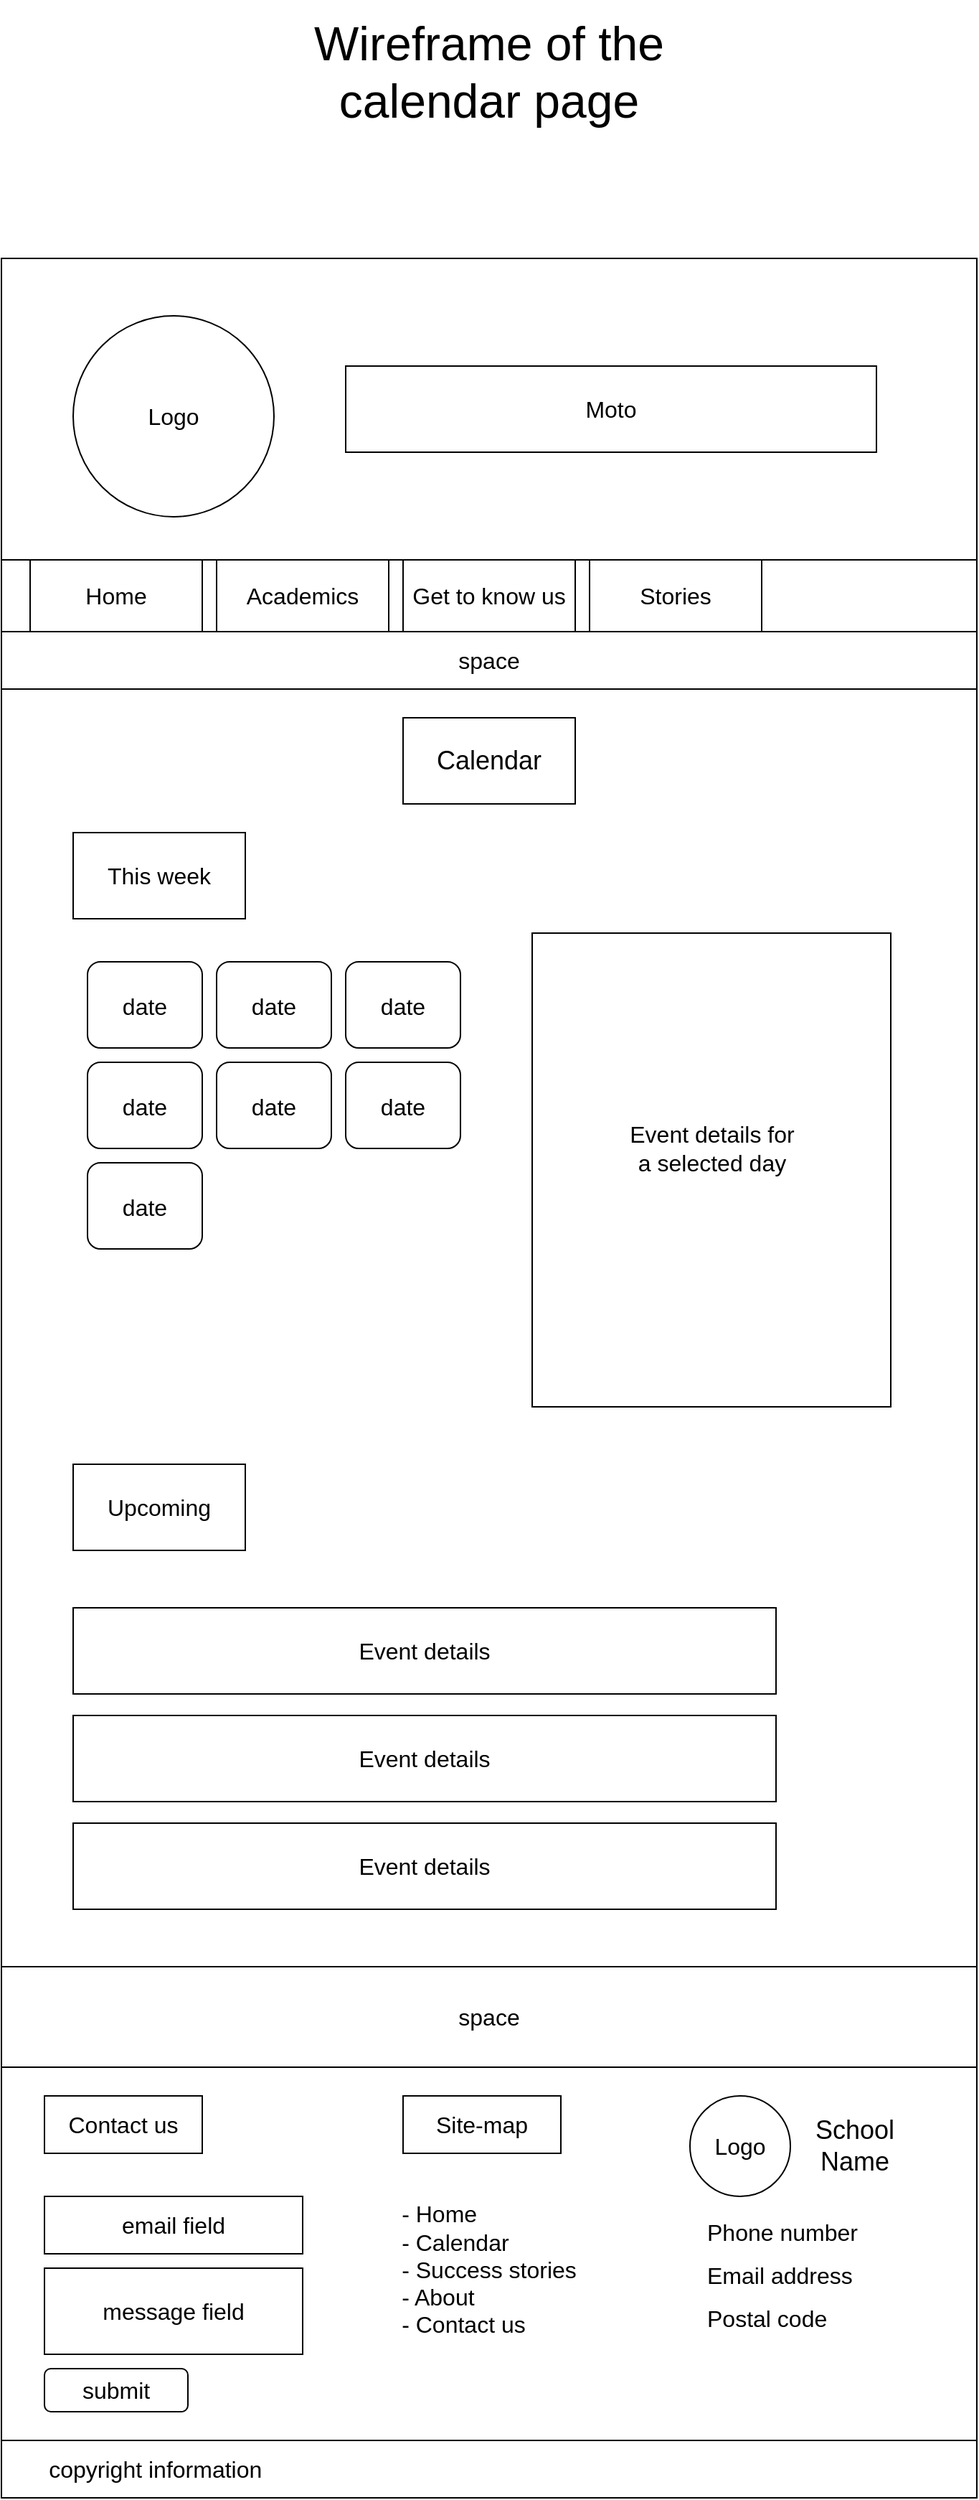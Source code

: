 <mxfile version="20.6.1" type="github">
  <diagram id="zjbsmMx9dNUYekVJXI4S" name="Page-1">
    <mxGraphModel dx="68" dy="993" grid="1" gridSize="10" guides="1" tooltips="1" connect="1" arrows="1" fold="1" page="0" pageScale="1" pageWidth="850" pageHeight="1100" math="0" shadow="0">
      <root>
        <mxCell id="0" />
        <mxCell id="1" parent="0" />
        <mxCell id="_Qzaa5entBogjLJZciO9-70" value="&lt;font style=&quot;font-size: 33px;&quot;&gt;Wireframe of the calendar page&lt;/font&gt;" style="text;html=1;strokeColor=none;fillColor=none;align=center;verticalAlign=middle;whiteSpace=wrap;rounded=0;fontSize=16;" parent="1" vertex="1">
          <mxGeometry x="1140" y="-60" width="320" height="100" as="geometry" />
        </mxCell>
        <mxCell id="j1M_ww33Xoy92D7wLLYM-1" value="" style="rounded=0;whiteSpace=wrap;html=1;" parent="1" vertex="1">
          <mxGeometry x="960" y="120" width="680" height="210" as="geometry" />
        </mxCell>
        <mxCell id="j1M_ww33Xoy92D7wLLYM-2" value="&lt;font style=&quot;font-size: 16px;&quot;&gt;Logo&lt;/font&gt;" style="ellipse;whiteSpace=wrap;html=1;aspect=fixed;" parent="1" vertex="1">
          <mxGeometry x="1010" y="160" width="140" height="140" as="geometry" />
        </mxCell>
        <mxCell id="j1M_ww33Xoy92D7wLLYM-3" value="Moto" style="rounded=0;whiteSpace=wrap;html=1;fontSize=16;" parent="1" vertex="1">
          <mxGeometry x="1200" y="195" width="370" height="60" as="geometry" />
        </mxCell>
        <mxCell id="j1M_ww33Xoy92D7wLLYM-4" value="" style="rounded=0;whiteSpace=wrap;html=1;fontSize=16;" parent="1" vertex="1">
          <mxGeometry x="960" y="330" width="680" height="50" as="geometry" />
        </mxCell>
        <mxCell id="j1M_ww33Xoy92D7wLLYM-5" value="Academics" style="rounded=0;whiteSpace=wrap;html=1;fontSize=16;" parent="1" vertex="1">
          <mxGeometry x="1110" y="330" width="120" height="50" as="geometry" />
        </mxCell>
        <mxCell id="j1M_ww33Xoy92D7wLLYM-6" value="Home" style="rounded=0;whiteSpace=wrap;html=1;fontSize=16;" parent="1" vertex="1">
          <mxGeometry x="980" y="330" width="120" height="50" as="geometry" />
        </mxCell>
        <mxCell id="j1M_ww33Xoy92D7wLLYM-8" value="Stories" style="rounded=0;whiteSpace=wrap;html=1;fontSize=16;" parent="1" vertex="1">
          <mxGeometry x="1370" y="330" width="120" height="50" as="geometry" />
        </mxCell>
        <mxCell id="j1M_ww33Xoy92D7wLLYM-9" value="space" style="rounded=0;whiteSpace=wrap;html=1;fontSize=16;" parent="1" vertex="1">
          <mxGeometry x="960" y="380" width="680" height="40" as="geometry" />
        </mxCell>
        <mxCell id="j1M_ww33Xoy92D7wLLYM-10" value="Get to know us" style="rounded=0;whiteSpace=wrap;html=1;fontSize=16;" parent="1" vertex="1">
          <mxGeometry x="1240" y="330" width="120" height="50" as="geometry" />
        </mxCell>
        <mxCell id="j1M_ww33Xoy92D7wLLYM-11" value="" style="rounded=0;whiteSpace=wrap;html=1;" parent="1" vertex="1">
          <mxGeometry x="960" y="420" width="680" height="890" as="geometry" />
        </mxCell>
        <mxCell id="j1M_ww33Xoy92D7wLLYM-85" value="&lt;font style=&quot;font-size: 16px;&quot;&gt;date&lt;/font&gt;" style="rounded=1;whiteSpace=wrap;html=1;fontSize=22;" parent="1" vertex="1">
          <mxGeometry x="1020" y="610" width="80" height="60" as="geometry" />
        </mxCell>
        <mxCell id="j1M_ww33Xoy92D7wLLYM-88" value="&lt;font style=&quot;font-size: 16px;&quot;&gt;date&lt;/font&gt;" style="rounded=1;whiteSpace=wrap;html=1;fontSize=22;" parent="1" vertex="1">
          <mxGeometry x="1020" y="750" width="80" height="60" as="geometry" />
        </mxCell>
        <mxCell id="j1M_ww33Xoy92D7wLLYM-89" value="&lt;font style=&quot;font-size: 16px;&quot;&gt;date&lt;/font&gt;" style="rounded=1;whiteSpace=wrap;html=1;fontSize=22;" parent="1" vertex="1">
          <mxGeometry x="1110" y="610" width="80" height="60" as="geometry" />
        </mxCell>
        <mxCell id="j1M_ww33Xoy92D7wLLYM-90" value="&lt;font style=&quot;font-size: 16px;&quot;&gt;date&lt;/font&gt;" style="rounded=1;whiteSpace=wrap;html=1;fontSize=22;" parent="1" vertex="1">
          <mxGeometry x="1200" y="610" width="80" height="60" as="geometry" />
        </mxCell>
        <mxCell id="j1M_ww33Xoy92D7wLLYM-91" value="&lt;font style=&quot;font-size: 16px;&quot;&gt;date&lt;/font&gt;" style="rounded=1;whiteSpace=wrap;html=1;fontSize=22;" parent="1" vertex="1">
          <mxGeometry x="1020" y="680" width="80" height="60" as="geometry" />
        </mxCell>
        <mxCell id="j1M_ww33Xoy92D7wLLYM-92" value="&lt;font style=&quot;font-size: 16px;&quot;&gt;date&lt;/font&gt;" style="rounded=1;whiteSpace=wrap;html=1;fontSize=22;" parent="1" vertex="1">
          <mxGeometry x="1110" y="680" width="80" height="60" as="geometry" />
        </mxCell>
        <mxCell id="j1M_ww33Xoy92D7wLLYM-93" value="&lt;font style=&quot;font-size: 16px;&quot;&gt;date&lt;/font&gt;" style="rounded=1;whiteSpace=wrap;html=1;fontSize=22;" parent="1" vertex="1">
          <mxGeometry x="1200" y="680" width="80" height="60" as="geometry" />
        </mxCell>
        <mxCell id="j1M_ww33Xoy92D7wLLYM-98" value="" style="rounded=0;whiteSpace=wrap;html=1;strokeWidth=1;fontSize=16;" parent="1" vertex="1">
          <mxGeometry x="1330" y="590" width="250" height="330" as="geometry" />
        </mxCell>
        <mxCell id="j1M_ww33Xoy92D7wLLYM-99" value="Event details for a selected day" style="text;html=1;strokeColor=none;fillColor=none;align=center;verticalAlign=middle;whiteSpace=wrap;rounded=0;strokeWidth=1;fontSize=16;" parent="1" vertex="1">
          <mxGeometry x="1392.5" y="705" width="125" height="70" as="geometry" />
        </mxCell>
        <mxCell id="j1M_ww33Xoy92D7wLLYM-102" value="This week" style="rounded=0;whiteSpace=wrap;html=1;strokeWidth=1;fontSize=16;" parent="1" vertex="1">
          <mxGeometry x="1010" y="520" width="120" height="60" as="geometry" />
        </mxCell>
        <mxCell id="j1M_ww33Xoy92D7wLLYM-103" value="&lt;font style=&quot;font-size: 18px;&quot;&gt;Calendar&lt;/font&gt;" style="rounded=0;whiteSpace=wrap;html=1;strokeWidth=1;fontSize=16;" parent="1" vertex="1">
          <mxGeometry x="1240" y="440" width="120" height="60" as="geometry" />
        </mxCell>
        <mxCell id="j1M_ww33Xoy92D7wLLYM-104" value="&lt;font style=&quot;font-size: 16px;&quot;&gt;Upcoming&lt;/font&gt;" style="rounded=0;whiteSpace=wrap;html=1;strokeWidth=1;fontSize=18;" parent="1" vertex="1">
          <mxGeometry x="1010" y="960" width="120" height="60" as="geometry" />
        </mxCell>
        <mxCell id="j1M_ww33Xoy92D7wLLYM-105" value="Event details" style="rounded=0;whiteSpace=wrap;html=1;strokeWidth=1;fontSize=16;" parent="1" vertex="1">
          <mxGeometry x="1010" y="1060" width="490" height="60" as="geometry" />
        </mxCell>
        <mxCell id="j1M_ww33Xoy92D7wLLYM-106" value="Event details" style="rounded=0;whiteSpace=wrap;html=1;strokeWidth=1;fontSize=16;" parent="1" vertex="1">
          <mxGeometry x="1010" y="1135" width="490" height="60" as="geometry" />
        </mxCell>
        <mxCell id="j1M_ww33Xoy92D7wLLYM-107" value="Event details" style="rounded=0;whiteSpace=wrap;html=1;strokeWidth=1;fontSize=16;" parent="1" vertex="1">
          <mxGeometry x="1010" y="1210" width="490" height="60" as="geometry" />
        </mxCell>
        <mxCell id="j1M_ww33Xoy92D7wLLYM-108" value="space" style="rounded=0;whiteSpace=wrap;html=1;fontSize=16;" parent="1" vertex="1">
          <mxGeometry x="960" y="1310" width="680" height="70" as="geometry" />
        </mxCell>
        <mxCell id="j1M_ww33Xoy92D7wLLYM-109" value="" style="rounded=0;whiteSpace=wrap;html=1;fontSize=16;" parent="1" vertex="1">
          <mxGeometry x="960" y="1380" width="680" height="260" as="geometry" />
        </mxCell>
        <mxCell id="j1M_ww33Xoy92D7wLLYM-110" value="Contact us" style="rounded=0;whiteSpace=wrap;html=1;fontSize=16;" parent="1" vertex="1">
          <mxGeometry x="990" y="1400" width="110" height="40" as="geometry" />
        </mxCell>
        <mxCell id="j1M_ww33Xoy92D7wLLYM-111" value="email field" style="rounded=0;whiteSpace=wrap;html=1;fontSize=16;" parent="1" vertex="1">
          <mxGeometry x="990" y="1470" width="180" height="40" as="geometry" />
        </mxCell>
        <mxCell id="j1M_ww33Xoy92D7wLLYM-112" value="message field" style="rounded=0;whiteSpace=wrap;html=1;fontSize=16;" parent="1" vertex="1">
          <mxGeometry x="990" y="1520" width="180" height="60" as="geometry" />
        </mxCell>
        <mxCell id="j1M_ww33Xoy92D7wLLYM-113" value="submit" style="rounded=1;whiteSpace=wrap;html=1;fontSize=16;" parent="1" vertex="1">
          <mxGeometry x="990" y="1590" width="100" height="30" as="geometry" />
        </mxCell>
        <mxCell id="j1M_ww33Xoy92D7wLLYM-114" value="Site-map" style="rounded=0;whiteSpace=wrap;html=1;fontSize=16;" parent="1" vertex="1">
          <mxGeometry x="1240" y="1400" width="110" height="40" as="geometry" />
        </mxCell>
        <mxCell id="j1M_ww33Xoy92D7wLLYM-115" value="&lt;div align=&quot;left&quot;&gt;- Home&lt;/div&gt;&lt;div align=&quot;left&quot;&gt;- Calendar&lt;/div&gt;&lt;div align=&quot;left&quot;&gt;- Success stories&lt;br&gt;&lt;/div&gt;&lt;div align=&quot;left&quot;&gt;- About&lt;/div&gt;&lt;div align=&quot;left&quot;&gt;- Contact us&lt;/div&gt;&lt;div&gt;&lt;br&gt;&lt;/div&gt;&lt;div&gt;&lt;br&gt;&lt;/div&gt;" style="text;html=1;strokeColor=none;fillColor=none;align=center;verticalAlign=middle;whiteSpace=wrap;rounded=0;fontSize=16;" parent="1" vertex="1">
          <mxGeometry x="1230" y="1470" width="140" height="140" as="geometry" />
        </mxCell>
        <mxCell id="j1M_ww33Xoy92D7wLLYM-116" value="Logo" style="ellipse;whiteSpace=wrap;html=1;aspect=fixed;fontSize=16;" parent="1" vertex="1">
          <mxGeometry x="1440" y="1400" width="70" height="70" as="geometry" />
        </mxCell>
        <mxCell id="j1M_ww33Xoy92D7wLLYM-117" value="&lt;font style=&quot;font-size: 18px;&quot;&gt;School Name&lt;/font&gt;" style="text;html=1;strokeColor=none;fillColor=none;align=center;verticalAlign=middle;whiteSpace=wrap;rounded=0;fontSize=16;" parent="1" vertex="1">
          <mxGeometry x="1510" y="1405" width="90" height="60" as="geometry" />
        </mxCell>
        <mxCell id="j1M_ww33Xoy92D7wLLYM-118" value="&lt;div align=&quot;left&quot;&gt;&lt;font style=&quot;font-size: 16px;&quot;&gt;Phone number&lt;/font&gt;&lt;/div&gt;" style="text;html=1;strokeColor=none;fillColor=none;align=left;verticalAlign=middle;whiteSpace=wrap;rounded=0;fontSize=18;" parent="1" vertex="1">
          <mxGeometry x="1450" y="1480" width="135" height="30" as="geometry" />
        </mxCell>
        <mxCell id="j1M_ww33Xoy92D7wLLYM-119" value="&lt;div style=&quot;font-size: 16px;&quot; align=&quot;left&quot;&gt;&lt;font style=&quot;font-size: 16px;&quot;&gt;Email address&lt;br&gt;&lt;/font&gt;&lt;/div&gt;" style="text;html=1;strokeColor=none;fillColor=none;align=left;verticalAlign=middle;whiteSpace=wrap;rounded=0;fontSize=18;" parent="1" vertex="1">
          <mxGeometry x="1450" y="1510" width="135" height="30" as="geometry" />
        </mxCell>
        <mxCell id="j1M_ww33Xoy92D7wLLYM-120" value="&lt;font style=&quot;font-size: 16px;&quot;&gt;Postal code&lt;/font&gt;" style="text;html=1;strokeColor=none;fillColor=none;align=left;verticalAlign=middle;whiteSpace=wrap;rounded=0;fontSize=18;" parent="1" vertex="1">
          <mxGeometry x="1450" y="1540" width="135" height="30" as="geometry" />
        </mxCell>
        <mxCell id="j1M_ww33Xoy92D7wLLYM-121" value="&lt;div align=&quot;left&quot;&gt;&amp;nbsp;&amp;nbsp;&amp;nbsp;&amp;nbsp;&amp;nbsp;&amp;nbsp; copyright information&lt;br&gt;&lt;/div&gt;" style="rounded=0;whiteSpace=wrap;html=1;fontSize=16;align=left;" parent="1" vertex="1">
          <mxGeometry x="960" y="1640" width="680" height="40" as="geometry" />
        </mxCell>
      </root>
    </mxGraphModel>
  </diagram>
</mxfile>
